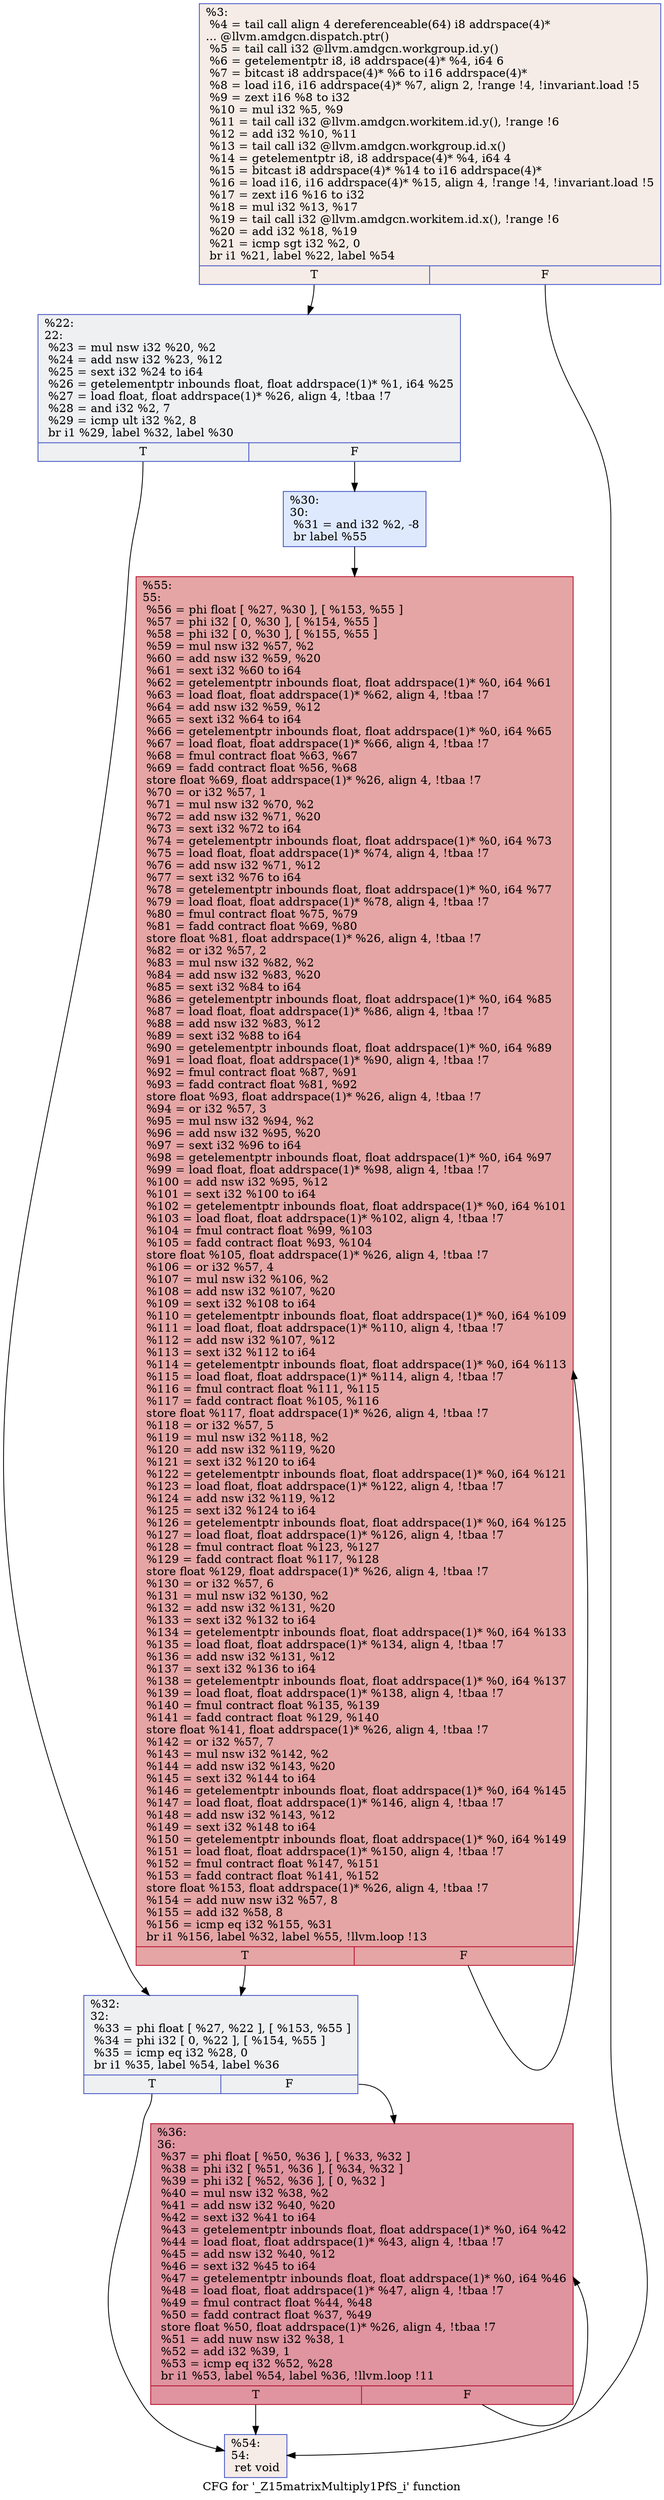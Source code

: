 digraph "CFG for '_Z15matrixMultiply1PfS_i' function" {
	label="CFG for '_Z15matrixMultiply1PfS_i' function";

	Node0x64f4ae0 [shape=record,color="#3d50c3ff", style=filled, fillcolor="#ead5c970",label="{%3:\l  %4 = tail call align 4 dereferenceable(64) i8 addrspace(4)*\l... @llvm.amdgcn.dispatch.ptr()\l  %5 = tail call i32 @llvm.amdgcn.workgroup.id.y()\l  %6 = getelementptr i8, i8 addrspace(4)* %4, i64 6\l  %7 = bitcast i8 addrspace(4)* %6 to i16 addrspace(4)*\l  %8 = load i16, i16 addrspace(4)* %7, align 2, !range !4, !invariant.load !5\l  %9 = zext i16 %8 to i32\l  %10 = mul i32 %5, %9\l  %11 = tail call i32 @llvm.amdgcn.workitem.id.y(), !range !6\l  %12 = add i32 %10, %11\l  %13 = tail call i32 @llvm.amdgcn.workgroup.id.x()\l  %14 = getelementptr i8, i8 addrspace(4)* %4, i64 4\l  %15 = bitcast i8 addrspace(4)* %14 to i16 addrspace(4)*\l  %16 = load i16, i16 addrspace(4)* %15, align 4, !range !4, !invariant.load !5\l  %17 = zext i16 %16 to i32\l  %18 = mul i32 %13, %17\l  %19 = tail call i32 @llvm.amdgcn.workitem.id.x(), !range !6\l  %20 = add i32 %18, %19\l  %21 = icmp sgt i32 %2, 0\l  br i1 %21, label %22, label %54\l|{<s0>T|<s1>F}}"];
	Node0x64f4ae0:s0 -> Node0x64f8450;
	Node0x64f4ae0:s1 -> Node0x64f84e0;
	Node0x64f8450 [shape=record,color="#3d50c3ff", style=filled, fillcolor="#d9dce170",label="{%22:\l22:                                               \l  %23 = mul nsw i32 %20, %2\l  %24 = add nsw i32 %23, %12\l  %25 = sext i32 %24 to i64\l  %26 = getelementptr inbounds float, float addrspace(1)* %1, i64 %25\l  %27 = load float, float addrspace(1)* %26, align 4, !tbaa !7\l  %28 = and i32 %2, 7\l  %29 = icmp ult i32 %2, 8\l  br i1 %29, label %32, label %30\l|{<s0>T|<s1>F}}"];
	Node0x64f8450:s0 -> Node0x64f8b40;
	Node0x64f8450:s1 -> Node0x64f8bd0;
	Node0x64f8bd0 [shape=record,color="#3d50c3ff", style=filled, fillcolor="#b5cdfa70",label="{%30:\l30:                                               \l  %31 = and i32 %2, -8\l  br label %55\l}"];
	Node0x64f8bd0 -> Node0x64f8dd0;
	Node0x64f8b40 [shape=record,color="#3d50c3ff", style=filled, fillcolor="#d9dce170",label="{%32:\l32:                                               \l  %33 = phi float [ %27, %22 ], [ %153, %55 ]\l  %34 = phi i32 [ 0, %22 ], [ %154, %55 ]\l  %35 = icmp eq i32 %28, 0\l  br i1 %35, label %54, label %36\l|{<s0>T|<s1>F}}"];
	Node0x64f8b40:s0 -> Node0x64f84e0;
	Node0x64f8b40:s1 -> Node0x64f9220;
	Node0x64f9220 [shape=record,color="#b70d28ff", style=filled, fillcolor="#b70d2870",label="{%36:\l36:                                               \l  %37 = phi float [ %50, %36 ], [ %33, %32 ]\l  %38 = phi i32 [ %51, %36 ], [ %34, %32 ]\l  %39 = phi i32 [ %52, %36 ], [ 0, %32 ]\l  %40 = mul nsw i32 %38, %2\l  %41 = add nsw i32 %40, %20\l  %42 = sext i32 %41 to i64\l  %43 = getelementptr inbounds float, float addrspace(1)* %0, i64 %42\l  %44 = load float, float addrspace(1)* %43, align 4, !tbaa !7\l  %45 = add nsw i32 %40, %12\l  %46 = sext i32 %45 to i64\l  %47 = getelementptr inbounds float, float addrspace(1)* %0, i64 %46\l  %48 = load float, float addrspace(1)* %47, align 4, !tbaa !7\l  %49 = fmul contract float %44, %48\l  %50 = fadd contract float %37, %49\l  store float %50, float addrspace(1)* %26, align 4, !tbaa !7\l  %51 = add nuw nsw i32 %38, 1\l  %52 = add i32 %39, 1\l  %53 = icmp eq i32 %52, %28\l  br i1 %53, label %54, label %36, !llvm.loop !11\l|{<s0>T|<s1>F}}"];
	Node0x64f9220:s0 -> Node0x64f84e0;
	Node0x64f9220:s1 -> Node0x64f9220;
	Node0x64f84e0 [shape=record,color="#3d50c3ff", style=filled, fillcolor="#ead5c970",label="{%54:\l54:                                               \l  ret void\l}"];
	Node0x64f8dd0 [shape=record,color="#b70d28ff", style=filled, fillcolor="#c5333470",label="{%55:\l55:                                               \l  %56 = phi float [ %27, %30 ], [ %153, %55 ]\l  %57 = phi i32 [ 0, %30 ], [ %154, %55 ]\l  %58 = phi i32 [ 0, %30 ], [ %155, %55 ]\l  %59 = mul nsw i32 %57, %2\l  %60 = add nsw i32 %59, %20\l  %61 = sext i32 %60 to i64\l  %62 = getelementptr inbounds float, float addrspace(1)* %0, i64 %61\l  %63 = load float, float addrspace(1)* %62, align 4, !tbaa !7\l  %64 = add nsw i32 %59, %12\l  %65 = sext i32 %64 to i64\l  %66 = getelementptr inbounds float, float addrspace(1)* %0, i64 %65\l  %67 = load float, float addrspace(1)* %66, align 4, !tbaa !7\l  %68 = fmul contract float %63, %67\l  %69 = fadd contract float %56, %68\l  store float %69, float addrspace(1)* %26, align 4, !tbaa !7\l  %70 = or i32 %57, 1\l  %71 = mul nsw i32 %70, %2\l  %72 = add nsw i32 %71, %20\l  %73 = sext i32 %72 to i64\l  %74 = getelementptr inbounds float, float addrspace(1)* %0, i64 %73\l  %75 = load float, float addrspace(1)* %74, align 4, !tbaa !7\l  %76 = add nsw i32 %71, %12\l  %77 = sext i32 %76 to i64\l  %78 = getelementptr inbounds float, float addrspace(1)* %0, i64 %77\l  %79 = load float, float addrspace(1)* %78, align 4, !tbaa !7\l  %80 = fmul contract float %75, %79\l  %81 = fadd contract float %69, %80\l  store float %81, float addrspace(1)* %26, align 4, !tbaa !7\l  %82 = or i32 %57, 2\l  %83 = mul nsw i32 %82, %2\l  %84 = add nsw i32 %83, %20\l  %85 = sext i32 %84 to i64\l  %86 = getelementptr inbounds float, float addrspace(1)* %0, i64 %85\l  %87 = load float, float addrspace(1)* %86, align 4, !tbaa !7\l  %88 = add nsw i32 %83, %12\l  %89 = sext i32 %88 to i64\l  %90 = getelementptr inbounds float, float addrspace(1)* %0, i64 %89\l  %91 = load float, float addrspace(1)* %90, align 4, !tbaa !7\l  %92 = fmul contract float %87, %91\l  %93 = fadd contract float %81, %92\l  store float %93, float addrspace(1)* %26, align 4, !tbaa !7\l  %94 = or i32 %57, 3\l  %95 = mul nsw i32 %94, %2\l  %96 = add nsw i32 %95, %20\l  %97 = sext i32 %96 to i64\l  %98 = getelementptr inbounds float, float addrspace(1)* %0, i64 %97\l  %99 = load float, float addrspace(1)* %98, align 4, !tbaa !7\l  %100 = add nsw i32 %95, %12\l  %101 = sext i32 %100 to i64\l  %102 = getelementptr inbounds float, float addrspace(1)* %0, i64 %101\l  %103 = load float, float addrspace(1)* %102, align 4, !tbaa !7\l  %104 = fmul contract float %99, %103\l  %105 = fadd contract float %93, %104\l  store float %105, float addrspace(1)* %26, align 4, !tbaa !7\l  %106 = or i32 %57, 4\l  %107 = mul nsw i32 %106, %2\l  %108 = add nsw i32 %107, %20\l  %109 = sext i32 %108 to i64\l  %110 = getelementptr inbounds float, float addrspace(1)* %0, i64 %109\l  %111 = load float, float addrspace(1)* %110, align 4, !tbaa !7\l  %112 = add nsw i32 %107, %12\l  %113 = sext i32 %112 to i64\l  %114 = getelementptr inbounds float, float addrspace(1)* %0, i64 %113\l  %115 = load float, float addrspace(1)* %114, align 4, !tbaa !7\l  %116 = fmul contract float %111, %115\l  %117 = fadd contract float %105, %116\l  store float %117, float addrspace(1)* %26, align 4, !tbaa !7\l  %118 = or i32 %57, 5\l  %119 = mul nsw i32 %118, %2\l  %120 = add nsw i32 %119, %20\l  %121 = sext i32 %120 to i64\l  %122 = getelementptr inbounds float, float addrspace(1)* %0, i64 %121\l  %123 = load float, float addrspace(1)* %122, align 4, !tbaa !7\l  %124 = add nsw i32 %119, %12\l  %125 = sext i32 %124 to i64\l  %126 = getelementptr inbounds float, float addrspace(1)* %0, i64 %125\l  %127 = load float, float addrspace(1)* %126, align 4, !tbaa !7\l  %128 = fmul contract float %123, %127\l  %129 = fadd contract float %117, %128\l  store float %129, float addrspace(1)* %26, align 4, !tbaa !7\l  %130 = or i32 %57, 6\l  %131 = mul nsw i32 %130, %2\l  %132 = add nsw i32 %131, %20\l  %133 = sext i32 %132 to i64\l  %134 = getelementptr inbounds float, float addrspace(1)* %0, i64 %133\l  %135 = load float, float addrspace(1)* %134, align 4, !tbaa !7\l  %136 = add nsw i32 %131, %12\l  %137 = sext i32 %136 to i64\l  %138 = getelementptr inbounds float, float addrspace(1)* %0, i64 %137\l  %139 = load float, float addrspace(1)* %138, align 4, !tbaa !7\l  %140 = fmul contract float %135, %139\l  %141 = fadd contract float %129, %140\l  store float %141, float addrspace(1)* %26, align 4, !tbaa !7\l  %142 = or i32 %57, 7\l  %143 = mul nsw i32 %142, %2\l  %144 = add nsw i32 %143, %20\l  %145 = sext i32 %144 to i64\l  %146 = getelementptr inbounds float, float addrspace(1)* %0, i64 %145\l  %147 = load float, float addrspace(1)* %146, align 4, !tbaa !7\l  %148 = add nsw i32 %143, %12\l  %149 = sext i32 %148 to i64\l  %150 = getelementptr inbounds float, float addrspace(1)* %0, i64 %149\l  %151 = load float, float addrspace(1)* %150, align 4, !tbaa !7\l  %152 = fmul contract float %147, %151\l  %153 = fadd contract float %141, %152\l  store float %153, float addrspace(1)* %26, align 4, !tbaa !7\l  %154 = add nuw nsw i32 %57, 8\l  %155 = add i32 %58, 8\l  %156 = icmp eq i32 %155, %31\l  br i1 %156, label %32, label %55, !llvm.loop !13\l|{<s0>T|<s1>F}}"];
	Node0x64f8dd0:s0 -> Node0x64f8b40;
	Node0x64f8dd0:s1 -> Node0x64f8dd0;
}
